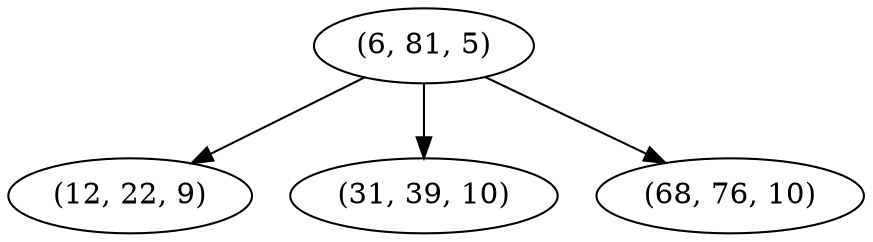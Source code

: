 digraph tree {
    "(6, 81, 5)";
    "(12, 22, 9)";
    "(31, 39, 10)";
    "(68, 76, 10)";
    "(6, 81, 5)" -> "(12, 22, 9)";
    "(6, 81, 5)" -> "(31, 39, 10)";
    "(6, 81, 5)" -> "(68, 76, 10)";
}
